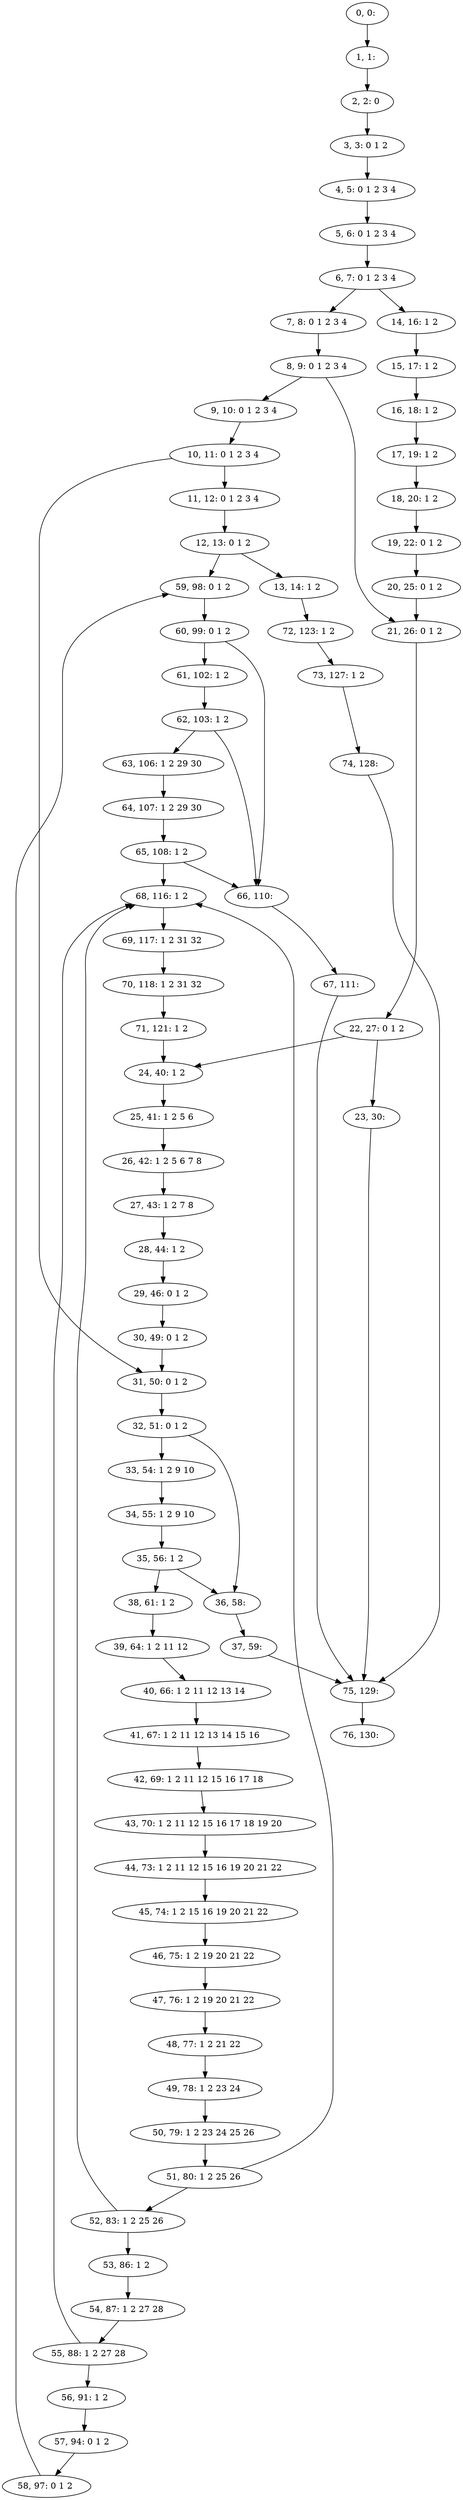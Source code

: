 digraph G {
0[label="0, 0: "];
1[label="1, 1: "];
2[label="2, 2: 0 "];
3[label="3, 3: 0 1 2 "];
4[label="4, 5: 0 1 2 3 4 "];
5[label="5, 6: 0 1 2 3 4 "];
6[label="6, 7: 0 1 2 3 4 "];
7[label="7, 8: 0 1 2 3 4 "];
8[label="8, 9: 0 1 2 3 4 "];
9[label="9, 10: 0 1 2 3 4 "];
10[label="10, 11: 0 1 2 3 4 "];
11[label="11, 12: 0 1 2 3 4 "];
12[label="12, 13: 0 1 2 "];
13[label="13, 14: 1 2 "];
14[label="14, 16: 1 2 "];
15[label="15, 17: 1 2 "];
16[label="16, 18: 1 2 "];
17[label="17, 19: 1 2 "];
18[label="18, 20: 1 2 "];
19[label="19, 22: 0 1 2 "];
20[label="20, 25: 0 1 2 "];
21[label="21, 26: 0 1 2 "];
22[label="22, 27: 0 1 2 "];
23[label="23, 30: "];
24[label="24, 40: 1 2 "];
25[label="25, 41: 1 2 5 6 "];
26[label="26, 42: 1 2 5 6 7 8 "];
27[label="27, 43: 1 2 7 8 "];
28[label="28, 44: 1 2 "];
29[label="29, 46: 0 1 2 "];
30[label="30, 49: 0 1 2 "];
31[label="31, 50: 0 1 2 "];
32[label="32, 51: 0 1 2 "];
33[label="33, 54: 1 2 9 10 "];
34[label="34, 55: 1 2 9 10 "];
35[label="35, 56: 1 2 "];
36[label="36, 58: "];
37[label="37, 59: "];
38[label="38, 61: 1 2 "];
39[label="39, 64: 1 2 11 12 "];
40[label="40, 66: 1 2 11 12 13 14 "];
41[label="41, 67: 1 2 11 12 13 14 15 16 "];
42[label="42, 69: 1 2 11 12 15 16 17 18 "];
43[label="43, 70: 1 2 11 12 15 16 17 18 19 20 "];
44[label="44, 73: 1 2 11 12 15 16 19 20 21 22 "];
45[label="45, 74: 1 2 15 16 19 20 21 22 "];
46[label="46, 75: 1 2 19 20 21 22 "];
47[label="47, 76: 1 2 19 20 21 22 "];
48[label="48, 77: 1 2 21 22 "];
49[label="49, 78: 1 2 23 24 "];
50[label="50, 79: 1 2 23 24 25 26 "];
51[label="51, 80: 1 2 25 26 "];
52[label="52, 83: 1 2 25 26 "];
53[label="53, 86: 1 2 "];
54[label="54, 87: 1 2 27 28 "];
55[label="55, 88: 1 2 27 28 "];
56[label="56, 91: 1 2 "];
57[label="57, 94: 0 1 2 "];
58[label="58, 97: 0 1 2 "];
59[label="59, 98: 0 1 2 "];
60[label="60, 99: 0 1 2 "];
61[label="61, 102: 1 2 "];
62[label="62, 103: 1 2 "];
63[label="63, 106: 1 2 29 30 "];
64[label="64, 107: 1 2 29 30 "];
65[label="65, 108: 1 2 "];
66[label="66, 110: "];
67[label="67, 111: "];
68[label="68, 116: 1 2 "];
69[label="69, 117: 1 2 31 32 "];
70[label="70, 118: 1 2 31 32 "];
71[label="71, 121: 1 2 "];
72[label="72, 123: 1 2 "];
73[label="73, 127: 1 2 "];
74[label="74, 128: "];
75[label="75, 129: "];
76[label="76, 130: "];
0->1 ;
1->2 ;
2->3 ;
3->4 ;
4->5 ;
5->6 ;
6->7 ;
6->14 ;
7->8 ;
8->9 ;
8->21 ;
9->10 ;
10->11 ;
10->31 ;
11->12 ;
12->13 ;
12->59 ;
13->72 ;
14->15 ;
15->16 ;
16->17 ;
17->18 ;
18->19 ;
19->20 ;
20->21 ;
21->22 ;
22->23 ;
22->24 ;
23->75 ;
24->25 ;
25->26 ;
26->27 ;
27->28 ;
28->29 ;
29->30 ;
30->31 ;
31->32 ;
32->33 ;
32->36 ;
33->34 ;
34->35 ;
35->36 ;
35->38 ;
36->37 ;
37->75 ;
38->39 ;
39->40 ;
40->41 ;
41->42 ;
42->43 ;
43->44 ;
44->45 ;
45->46 ;
46->47 ;
47->48 ;
48->49 ;
49->50 ;
50->51 ;
51->52 ;
51->68 ;
52->53 ;
52->68 ;
53->54 ;
54->55 ;
55->56 ;
55->68 ;
56->57 ;
57->58 ;
58->59 ;
59->60 ;
60->61 ;
60->66 ;
61->62 ;
62->63 ;
62->66 ;
63->64 ;
64->65 ;
65->66 ;
65->68 ;
66->67 ;
67->75 ;
68->69 ;
69->70 ;
70->71 ;
71->24 ;
72->73 ;
73->74 ;
74->75 ;
75->76 ;
}
